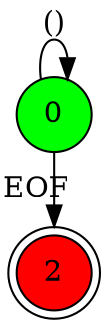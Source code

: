 digraph g
{
rankdir=LR
node [shape=circle]
0 [fillcolor=green; style=filled;]
2 [fillcolor=red; style=filled; shape=doublecircle]
0 -> 0 [label="()"]
0 -> 2 [label=" EOF"]
{rank = same; 0, 2 }
}